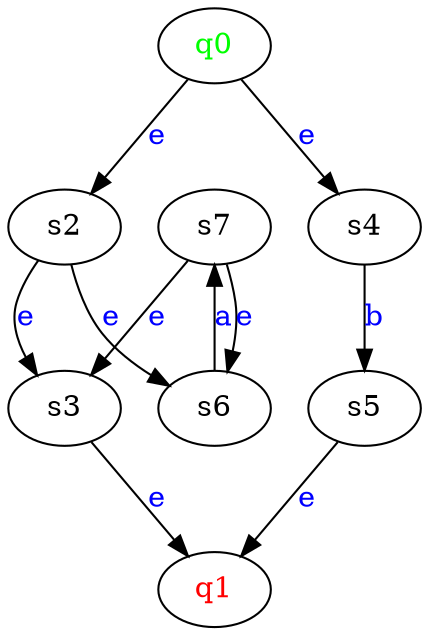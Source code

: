 digraph G {
	"s7"->"s3"[ label=<<font color="blue">e</font>> ];
	"s4"->"s5"[ label=<<font color="blue">b</font>> ];
	"s7"->"s6"[ label=<<font color="blue">e</font>> ];
	"s2"->"s6"[ label=<<font color="blue">e</font>> ];
	"q0"->"s2"[ label=<<font color="blue">e</font>> ];
	"s3"->"q1"[ label=<<font color="blue">e</font>> ];
	"s6"->"s7"[ label=<<font color="blue">a</font>> ];
	"q0"->"s4"[ label=<<font color="blue">e</font>> ];
	"s5"->"q1"[ label=<<font color="blue">e</font>> ];
	"s2"->"s3"[ label=<<font color="blue">e</font>> ];
	"q0" [ label=<<font color="green">q0</font>> ];
	"q1" [ label=<<font color="red">q1</font>> ];
	"s2";
	"s3";
	"s4";
	"s5";
	"s6";
	"s7";

}
